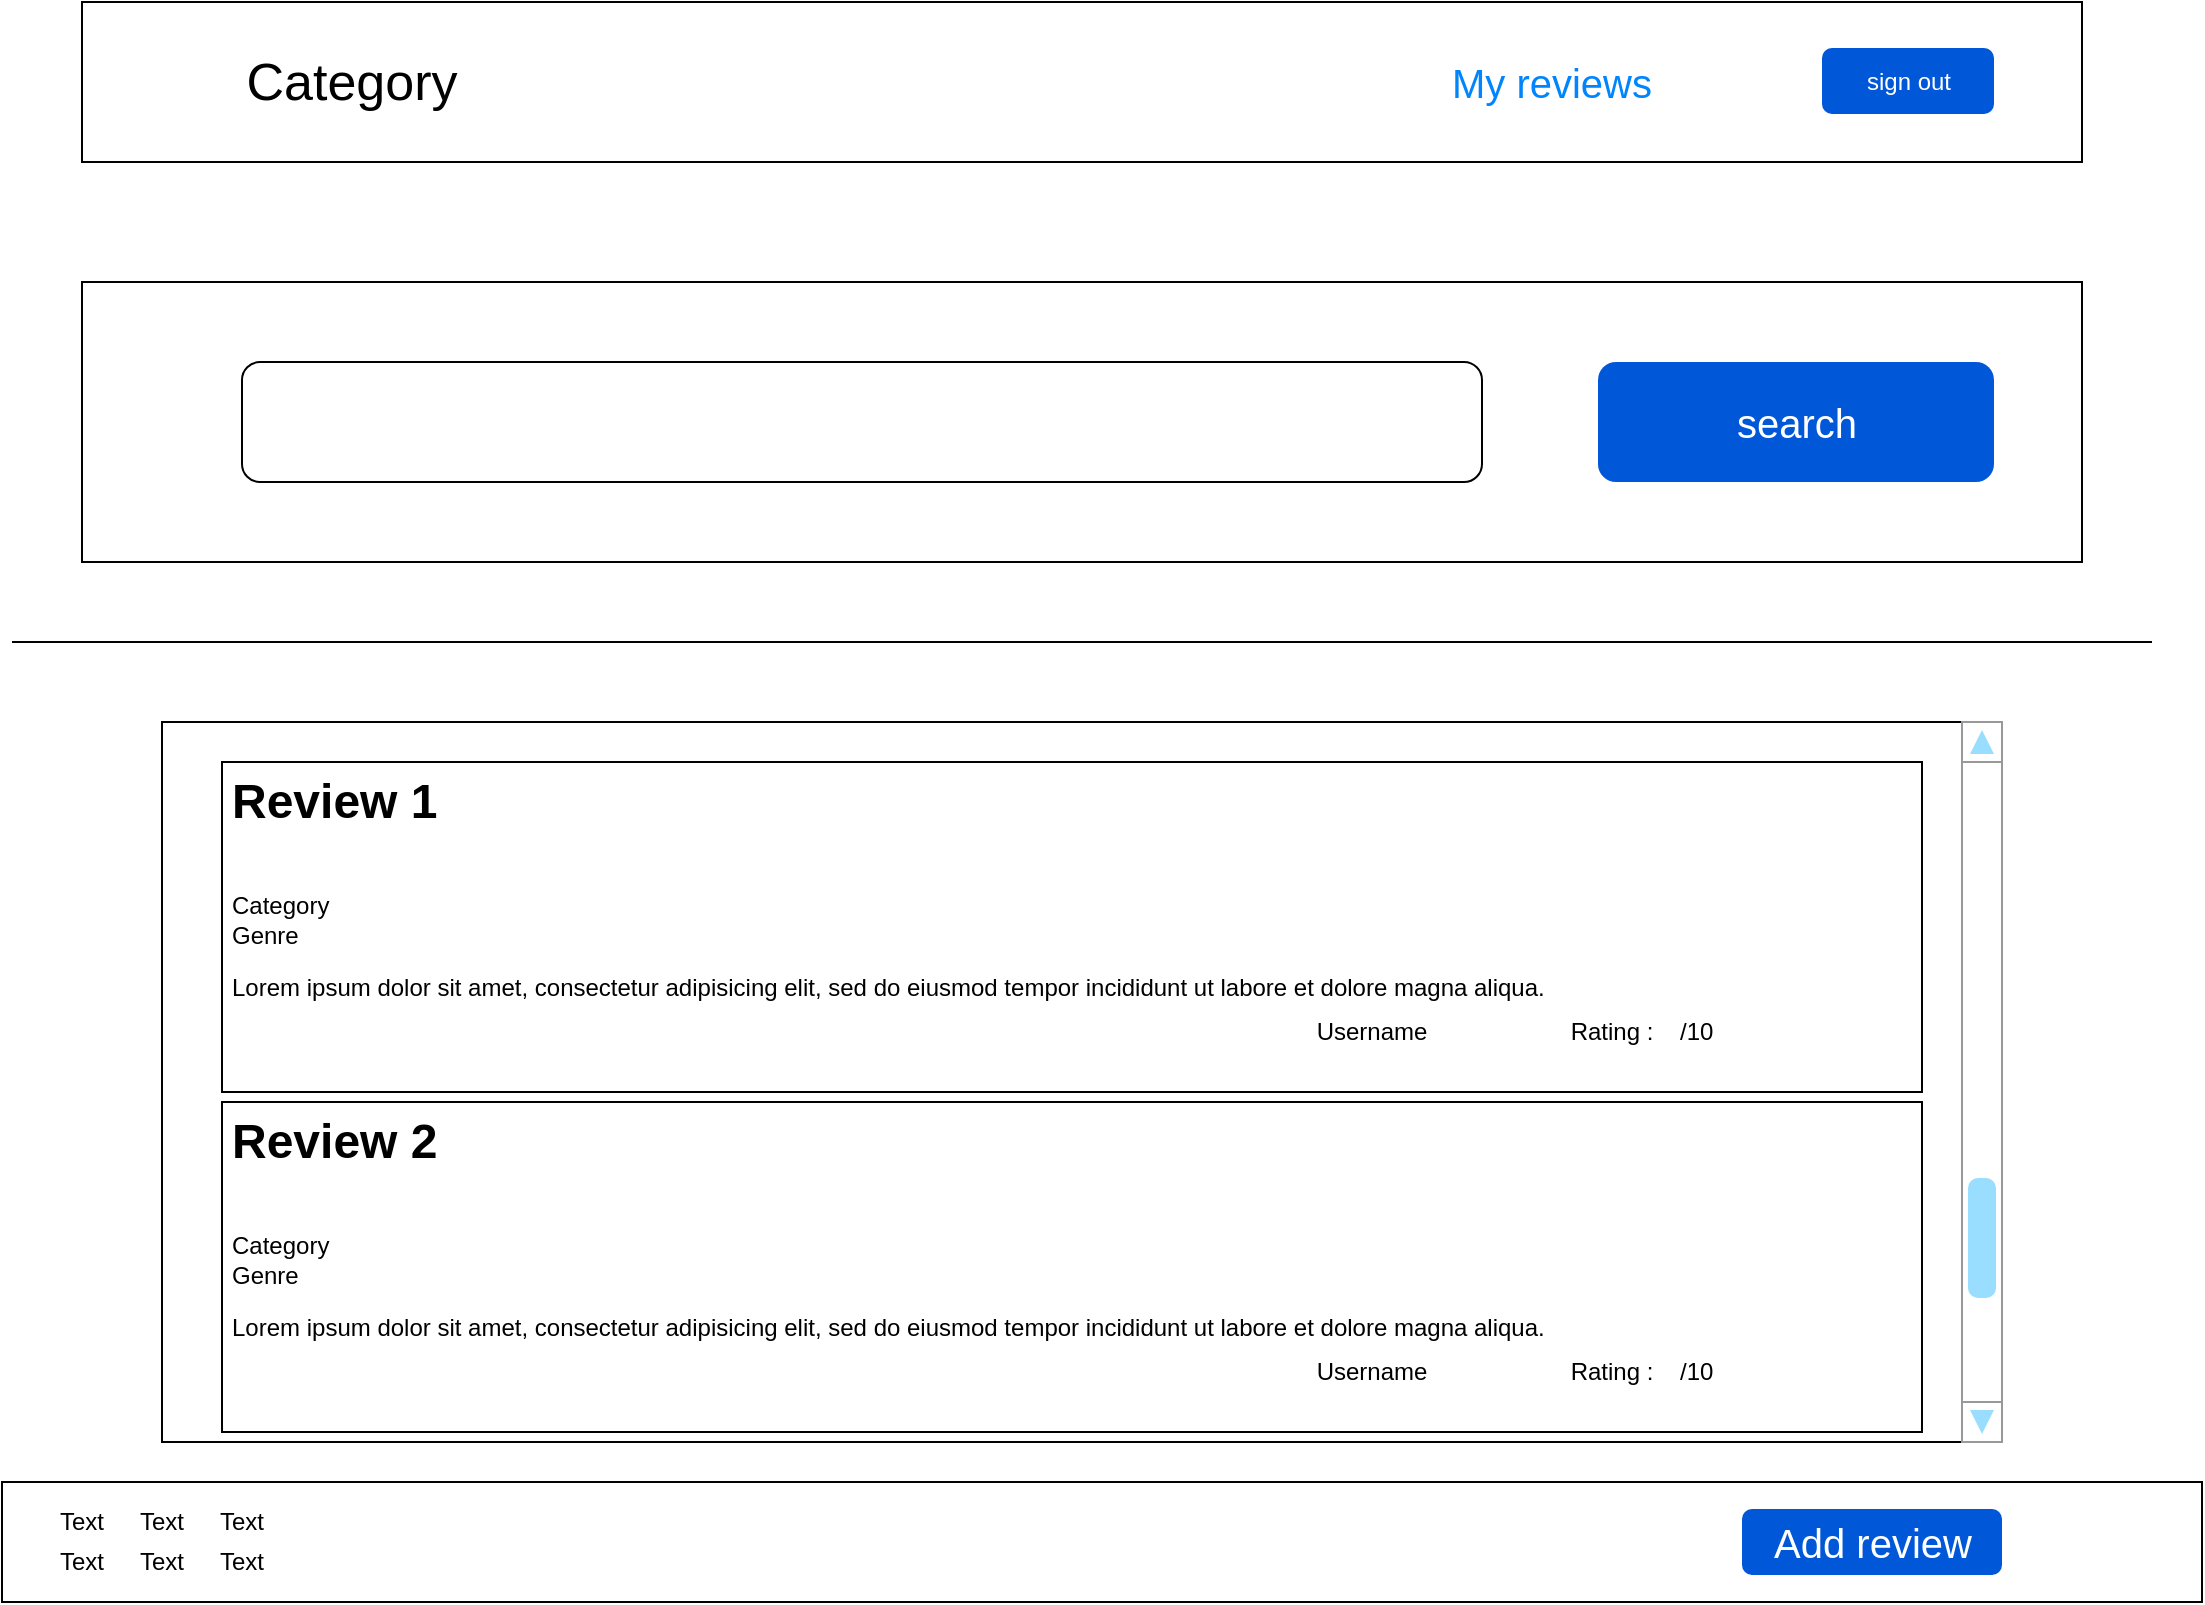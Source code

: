 <mxfile version="13.10.6" type="device"><diagram name="Page-1" id="2cc2dc42-3aac-f2a9-1cec-7a8b7cbee084"><mxGraphModel dx="1157" dy="567" grid="1" gridSize="10" guides="1" tooltips="1" connect="1" arrows="1" fold="1" page="1" pageScale="1" pageWidth="1100" pageHeight="850" background="#ffffff" math="0" shadow="0"><root><mxCell id="0"/><mxCell id="1" parent="0"/><mxCell id="H-IKyFV9LUcrK4pRxS9t-1" value="" style="rounded=0;whiteSpace=wrap;html=1;" vertex="1" parent="1"><mxGeometry x="40" y="40" width="1000" height="80" as="geometry"/></mxCell><mxCell id="H-IKyFV9LUcrK4pRxS9t-2" value="&lt;font style=&quot;font-size: 26px&quot;&gt;Category&lt;/font&gt;" style="text;html=1;strokeColor=none;fillColor=none;align=center;verticalAlign=middle;whiteSpace=wrap;rounded=0;" vertex="1" parent="1"><mxGeometry x="80" y="70" width="190" height="20" as="geometry"/></mxCell><mxCell id="H-IKyFV9LUcrK4pRxS9t-3" value="sign out" style="rounded=1;fillColor=#0057D8;strokeColor=none;html=1;fontColor=#ffffff;align=center;verticalAlign=middle;fontStyle=0;fontSize=12" vertex="1" parent="1"><mxGeometry x="910" y="63" width="86" height="33" as="geometry"/></mxCell><mxCell id="H-IKyFV9LUcrK4pRxS9t-4" value="&lt;span style=&quot;font-size: 20px&quot;&gt;My reviews&lt;/span&gt;" style="html=1;shadow=0;dashed=0;shape=mxgraph.bootstrap.rrect;rSize=5;strokeColor=none;strokeWidth=1;fillColor=none;fontColor=#0085FC;whiteSpace=wrap;align=center;verticalAlign=middle;spacingLeft=0;fontStyle=0;fontSize=16;spacing=5;" vertex="1" parent="1"><mxGeometry x="710" y="60" width="130" height="40" as="geometry"/></mxCell><mxCell id="H-IKyFV9LUcrK4pRxS9t-5" value="" style="rounded=0;whiteSpace=wrap;html=1;" vertex="1" parent="1"><mxGeometry x="40" y="180" width="1000" height="140" as="geometry"/></mxCell><mxCell id="H-IKyFV9LUcrK4pRxS9t-6" value="" style="rounded=1;whiteSpace=wrap;html=1;perimeterSpacing=10;" vertex="1" parent="1"><mxGeometry x="120" y="220" width="620" height="60" as="geometry"/></mxCell><mxCell id="H-IKyFV9LUcrK4pRxS9t-7" value="&lt;font style=&quot;font-size: 20px&quot;&gt;search&lt;/font&gt;" style="rounded=1;fillColor=#0057D8;strokeColor=none;html=1;fontColor=#ffffff;align=center;verticalAlign=middle;fontStyle=0;fontSize=12" vertex="1" parent="1"><mxGeometry x="798" y="220" width="198" height="60" as="geometry"/></mxCell><mxCell id="H-IKyFV9LUcrK4pRxS9t-8" value="" style="endArrow=none;html=1;" edge="1" parent="1"><mxGeometry width="50" height="50" relative="1" as="geometry"><mxPoint x="5" y="360" as="sourcePoint"/><mxPoint x="1075" y="360" as="targetPoint"/></mxGeometry></mxCell><mxCell id="H-IKyFV9LUcrK4pRxS9t-9" value="" style="rounded=0;whiteSpace=wrap;html=1;" vertex="1" parent="1"><mxGeometry x="80" y="400" width="920" height="360" as="geometry"/></mxCell><mxCell id="H-IKyFV9LUcrK4pRxS9t-10" value="" style="rounded=0;whiteSpace=wrap;html=1;" vertex="1" parent="1"><mxGeometry y="780" width="1100" height="60" as="geometry"/></mxCell><mxCell id="H-IKyFV9LUcrK4pRxS9t-11" value="Text" style="text;html=1;strokeColor=none;fillColor=none;align=center;verticalAlign=middle;whiteSpace=wrap;rounded=0;" vertex="1" parent="1"><mxGeometry x="20" y="790" width="40" height="20" as="geometry"/></mxCell><mxCell id="H-IKyFV9LUcrK4pRxS9t-12" value="Text" style="text;html=1;strokeColor=none;fillColor=none;align=center;verticalAlign=middle;whiteSpace=wrap;rounded=0;" vertex="1" parent="1"><mxGeometry x="20" y="810" width="40" height="20" as="geometry"/></mxCell><mxCell id="H-IKyFV9LUcrK4pRxS9t-13" value="Text" style="text;html=1;strokeColor=none;fillColor=none;align=center;verticalAlign=middle;whiteSpace=wrap;rounded=0;" vertex="1" parent="1"><mxGeometry x="60" y="810" width="40" height="20" as="geometry"/></mxCell><mxCell id="H-IKyFV9LUcrK4pRxS9t-14" value="Text" style="text;html=1;strokeColor=none;fillColor=none;align=center;verticalAlign=middle;whiteSpace=wrap;rounded=0;" vertex="1" parent="1"><mxGeometry x="60" y="790" width="40" height="20" as="geometry"/></mxCell><mxCell id="H-IKyFV9LUcrK4pRxS9t-15" value="Text" style="text;html=1;strokeColor=none;fillColor=none;align=center;verticalAlign=middle;whiteSpace=wrap;rounded=0;" vertex="1" parent="1"><mxGeometry x="100" y="790" width="40" height="20" as="geometry"/></mxCell><mxCell id="H-IKyFV9LUcrK4pRxS9t-16" value="Text" style="text;html=1;strokeColor=none;fillColor=none;align=center;verticalAlign=middle;whiteSpace=wrap;rounded=0;" vertex="1" parent="1"><mxGeometry x="100" y="810" width="40" height="20" as="geometry"/></mxCell><mxCell id="H-IKyFV9LUcrK4pRxS9t-17" value="&lt;font style=&quot;font-size: 20px&quot;&gt;Add review&lt;/font&gt;" style="rounded=1;fillColor=#0057D8;strokeColor=none;html=1;fontColor=#ffffff;align=center;verticalAlign=middle;fontStyle=0;fontSize=12" vertex="1" parent="1"><mxGeometry x="870" y="793.5" width="130" height="33" as="geometry"/></mxCell><mxCell id="H-IKyFV9LUcrK4pRxS9t-18" value="&lt;h1&gt;Review 1&lt;/h1&gt;&lt;div&gt;&lt;br&gt;&lt;/div&gt;&lt;div&gt;Category&lt;/div&gt;&lt;div&gt;Genre&lt;/div&gt;&lt;p&gt;Lorem ipsum dolor sit amet, consectetur adipisicing elit, sed do eiusmod tempor incididunt ut labore et dolore magna aliqua.&lt;/p&gt;" style="text;html=1;fillColor=none;spacing=5;spacingTop=-20;whiteSpace=wrap;overflow=hidden;rounded=0;strokeColor=#000000;" vertex="1" parent="1"><mxGeometry x="110" y="420" width="850" height="165" as="geometry"/></mxCell><mxCell id="H-IKyFV9LUcrK4pRxS9t-22" value="" style="verticalLabelPosition=bottom;shadow=0;dashed=0;align=center;html=1;verticalAlign=top;strokeWidth=1;shape=mxgraph.mockup.navigation.scrollBar;strokeColor=#999999;barPos=20;fillColor2=#99ddff;strokeColor2=none;direction=north;rounded=0;" vertex="1" parent="1"><mxGeometry x="980" y="400" width="20" height="360" as="geometry"/></mxCell><mxCell id="H-IKyFV9LUcrK4pRxS9t-23" value="Username" style="text;html=1;strokeColor=none;fillColor=none;align=center;verticalAlign=middle;whiteSpace=wrap;rounded=0;" vertex="1" parent="1"><mxGeometry x="640" y="545" width="90" height="20" as="geometry"/></mxCell><mxCell id="H-IKyFV9LUcrK4pRxS9t-24" value="Rating :&amp;nbsp; &amp;nbsp; /10" style="text;html=1;strokeColor=none;fillColor=none;align=center;verticalAlign=middle;whiteSpace=wrap;rounded=0;" vertex="1" parent="1"><mxGeometry x="770" y="545" width="100" height="20" as="geometry"/></mxCell><mxCell id="H-IKyFV9LUcrK4pRxS9t-36" value="&lt;h1&gt;Review 2&lt;/h1&gt;&lt;div&gt;&lt;br&gt;&lt;/div&gt;&lt;div&gt;Category&lt;/div&gt;&lt;div&gt;Genre&lt;/div&gt;&lt;p&gt;Lorem ipsum dolor sit amet, consectetur adipisicing elit, sed do eiusmod tempor incididunt ut labore et dolore magna aliqua.&lt;/p&gt;" style="text;html=1;fillColor=none;spacing=5;spacingTop=-20;whiteSpace=wrap;overflow=hidden;rounded=0;strokeColor=#000000;" vertex="1" parent="1"><mxGeometry x="110" y="590" width="850" height="165" as="geometry"/></mxCell><mxCell id="H-IKyFV9LUcrK4pRxS9t-37" value="Username" style="text;html=1;strokeColor=none;fillColor=none;align=center;verticalAlign=middle;whiteSpace=wrap;rounded=0;" vertex="1" parent="1"><mxGeometry x="640" y="715" width="90" height="20" as="geometry"/></mxCell><mxCell id="H-IKyFV9LUcrK4pRxS9t-38" value="Rating :&amp;nbsp; &amp;nbsp; /10" style="text;html=1;strokeColor=none;fillColor=none;align=center;verticalAlign=middle;whiteSpace=wrap;rounded=0;" vertex="1" parent="1"><mxGeometry x="770" y="715" width="100" height="20" as="geometry"/></mxCell></root></mxGraphModel></diagram></mxfile>